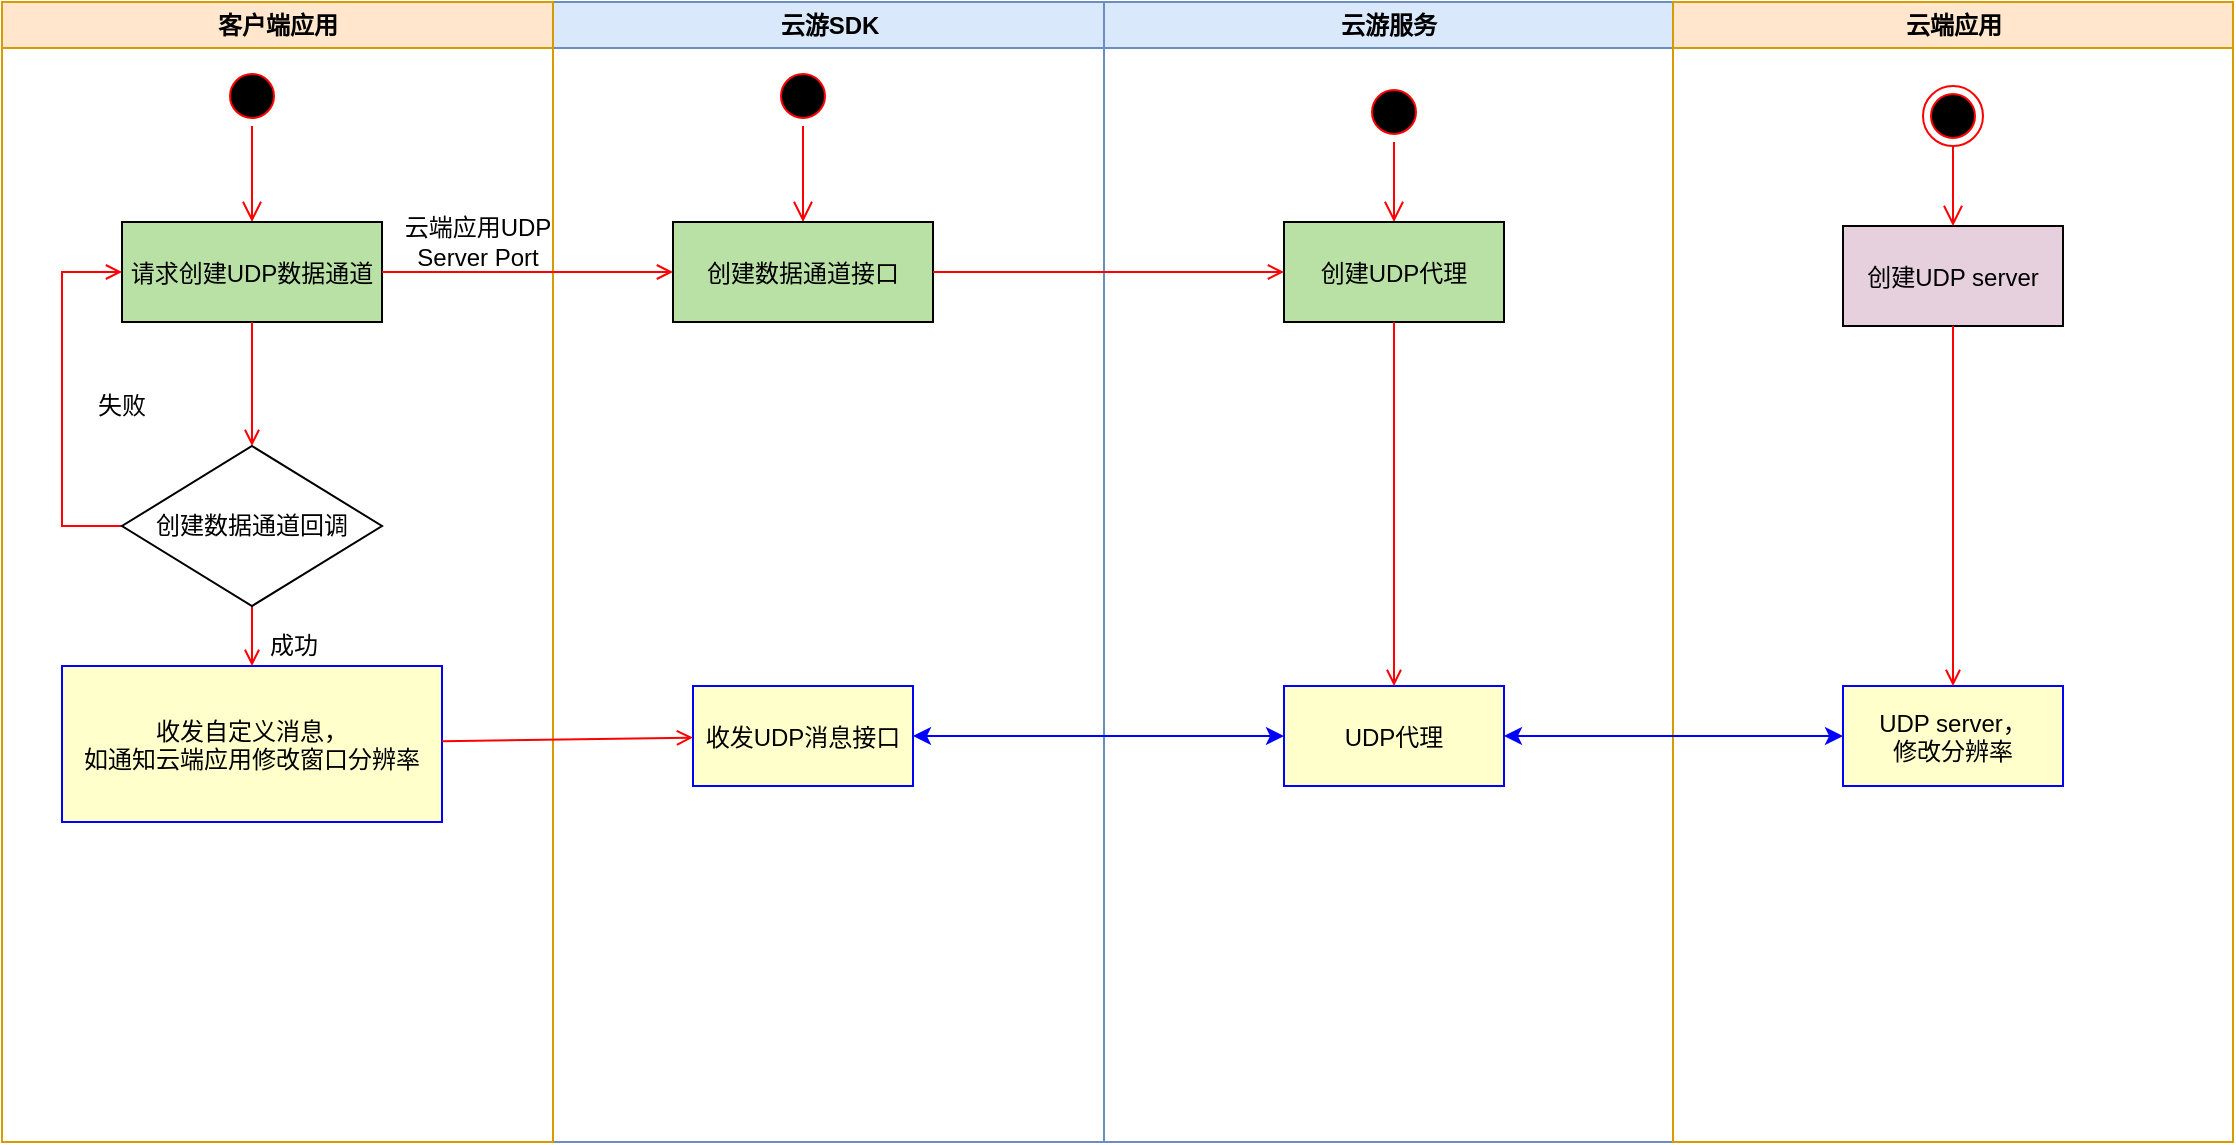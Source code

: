 <mxfile version="14.7.6" type="github">
  <diagram name="Page-1" id="e7e014a7-5840-1c2e-5031-d8a46d1fe8dd">
    <mxGraphModel dx="2591" dy="794" grid="1" gridSize="10" guides="1" tooltips="1" connect="1" arrows="1" fold="1" page="1" pageScale="1" pageWidth="1169" pageHeight="826" background="#ffffff" math="0" shadow="0">
      <root>
        <mxCell id="0" />
        <mxCell id="1" parent="0" />
        <mxCell id="2" value="云游SDK" style="swimlane;whiteSpace=wrap;fillColor=#dae8fc;strokeColor=#6c8ebf;" parent="1" vertex="1">
          <mxGeometry x="227.5" y="128" width="275.5" height="570" as="geometry" />
        </mxCell>
        <mxCell id="5" value="" style="ellipse;shape=startState;fillColor=#000000;strokeColor=#ff0000;" parent="2" vertex="1">
          <mxGeometry x="110" y="32" width="30" height="30" as="geometry" />
        </mxCell>
        <mxCell id="6" value="" style="edgeStyle=elbowEdgeStyle;elbow=horizontal;verticalAlign=bottom;endArrow=open;endSize=8;strokeColor=#FF0000;endFill=1;rounded=0" parent="2" source="5" target="7" edge="1">
          <mxGeometry x="100" y="40" as="geometry">
            <mxPoint x="115" y="110" as="targetPoint" />
          </mxGeometry>
        </mxCell>
        <mxCell id="7" value="创建数据通道接口" style="fillColor=#B9E0A5;" parent="2" vertex="1">
          <mxGeometry x="60" y="110" width="130" height="50" as="geometry" />
        </mxCell>
        <mxCell id="10" value="收发UDP消息接口" style="strokeColor=#0000FF;fillColor=#FFFFCC;" parent="2" vertex="1">
          <mxGeometry x="70" y="342" width="110" height="50" as="geometry" />
        </mxCell>
        <mxCell id="Rcg7ZFwTA16QknF7ljCe-57" value="云端应用UDP Server Port" style="text;html=1;strokeColor=none;fillColor=none;align=center;verticalAlign=middle;whiteSpace=wrap;rounded=0;" parent="2" vertex="1">
          <mxGeometry x="-87.5" y="110" width="99.5" height="20" as="geometry" />
        </mxCell>
        <mxCell id="3" value="云游服务" style="swimlane;whiteSpace=wrap;fillColor=#dae8fc;strokeColor=#6c8ebf;" parent="1" vertex="1">
          <mxGeometry x="503" y="128" width="284.5" height="570" as="geometry" />
        </mxCell>
        <mxCell id="13" value="" style="ellipse;shape=startState;fillColor=#000000;strokeColor=#ff0000;" parent="3" vertex="1">
          <mxGeometry x="130" y="40" width="30" height="30" as="geometry" />
        </mxCell>
        <mxCell id="14" value="" style="edgeStyle=elbowEdgeStyle;elbow=horizontal;verticalAlign=bottom;endArrow=open;endSize=8;strokeColor=#FF0000;endFill=1;rounded=0" parent="3" target="15" edge="1">
          <mxGeometry x="110" y="20" as="geometry">
            <mxPoint x="125" y="90" as="targetPoint" />
            <mxPoint x="145" y="70" as="sourcePoint" />
          </mxGeometry>
        </mxCell>
        <mxCell id="15" value="创建UDP代理" style="fillColor=#B9E0A5;" parent="3" vertex="1">
          <mxGeometry x="90" y="110" width="110" height="50" as="geometry" />
        </mxCell>
        <mxCell id="16" value="UDP代理" style="strokeColor=#0000FF;fillColor=#FFFFCC;" parent="3" vertex="1">
          <mxGeometry x="90" y="342" width="110" height="50" as="geometry" />
        </mxCell>
        <mxCell id="17" value="" style="endArrow=open;strokeColor=#FF0000;endFill=1;rounded=0" parent="3" source="15" target="16" edge="1">
          <mxGeometry relative="1" as="geometry" />
        </mxCell>
        <mxCell id="4" value="云端应用" style="swimlane;whiteSpace=wrap;fillColor=#ffe6cc;strokeColor=#d79b00;" parent="1" vertex="1">
          <mxGeometry x="787.5" y="128" width="280" height="570" as="geometry" />
        </mxCell>
        <mxCell id="33" value="UDP server，&#xa;修改分辨率" style="strokeColor=#0000FF;fillColor=#FFFFCC;" parent="4" vertex="1">
          <mxGeometry x="85" y="342" width="110" height="50" as="geometry" />
        </mxCell>
        <mxCell id="38" value="" style="ellipse;shape=endState;fillColor=#000000;strokeColor=#ff0000" parent="4" vertex="1">
          <mxGeometry x="125" y="42" width="30" height="30" as="geometry" />
        </mxCell>
        <mxCell id="Rcg7ZFwTA16QknF7ljCe-60" value="创建UDP server" style="fillColor=#E6D0DE;" parent="4" vertex="1">
          <mxGeometry x="85" y="112" width="110" height="50" as="geometry" />
        </mxCell>
        <mxCell id="Rcg7ZFwTA16QknF7ljCe-61" value="" style="edgeStyle=elbowEdgeStyle;elbow=horizontal;verticalAlign=bottom;endArrow=open;endSize=8;strokeColor=#FF0000;endFill=1;rounded=0;exitX=0.5;exitY=1;exitDx=0;exitDy=0;" parent="4" source="38" target="Rcg7ZFwTA16QknF7ljCe-60" edge="1">
          <mxGeometry x="-164.5" y="30" as="geometry">
            <mxPoint x="310.5" y="248" as="targetPoint" />
            <mxPoint x="310.5" y="208" as="sourcePoint" />
          </mxGeometry>
        </mxCell>
        <mxCell id="Rcg7ZFwTA16QknF7ljCe-63" value="" style="endArrow=open;strokeColor=#FF0000;endFill=1;rounded=0;exitX=0.5;exitY=1;exitDx=0;exitDy=0;" parent="4" source="Rcg7ZFwTA16QknF7ljCe-60" target="33" edge="1">
          <mxGeometry relative="1" as="geometry">
            <mxPoint x="310.5" y="298" as="sourcePoint" />
            <mxPoint x="310.5" y="480" as="targetPoint" />
          </mxGeometry>
        </mxCell>
        <mxCell id="Rcg7ZFwTA16QknF7ljCe-45" value="" style="endArrow=open;strokeColor=#FF0000;endFill=1;rounded=0;exitX=1;exitY=0.5;exitDx=0;exitDy=0;entryX=0;entryY=0.5;entryDx=0;entryDy=0;" parent="1" source="7" target="15" edge="1">
          <mxGeometry relative="1" as="geometry">
            <mxPoint x="417.5" y="500.935" as="sourcePoint" />
            <mxPoint x="537.5" y="492.065" as="targetPoint" />
          </mxGeometry>
        </mxCell>
        <mxCell id="Rcg7ZFwTA16QknF7ljCe-47" value="" style="endArrow=classic;startArrow=classic;html=1;entryX=0;entryY=0.5;entryDx=0;entryDy=0;exitX=1;exitY=0.5;exitDx=0;exitDy=0;fontColor=#0000FF;labelBackgroundColor=#0000FF;strokeColor=#0000FF;" parent="1" source="10" target="16" edge="1">
          <mxGeometry width="50" height="50" relative="1" as="geometry">
            <mxPoint x="413" y="520" as="sourcePoint" />
            <mxPoint x="463" y="470" as="targetPoint" />
          </mxGeometry>
        </mxCell>
        <mxCell id="Rcg7ZFwTA16QknF7ljCe-46" value="" style="endArrow=classic;startArrow=classic;html=1;entryX=0;entryY=0.5;entryDx=0;entryDy=0;exitX=1;exitY=0.5;exitDx=0;exitDy=0;strokeColor=#0000FF;" parent="1" source="16" target="33" edge="1">
          <mxGeometry width="50" height="50" relative="1" as="geometry">
            <mxPoint x="707.5" y="500" as="sourcePoint" />
            <mxPoint x="757.5" y="450" as="targetPoint" />
          </mxGeometry>
        </mxCell>
        <mxCell id="0ueoQAELuyo6qX47cfpI-38" value="客户端应用" style="swimlane;whiteSpace=wrap;fillColor=#ffe6cc;strokeColor=#d79b00;" vertex="1" parent="1">
          <mxGeometry x="-48" y="128" width="275.5" height="570" as="geometry" />
        </mxCell>
        <mxCell id="0ueoQAELuyo6qX47cfpI-39" value="" style="ellipse;shape=startState;fillColor=#000000;strokeColor=#ff0000;" vertex="1" parent="0ueoQAELuyo6qX47cfpI-38">
          <mxGeometry x="110" y="32" width="30" height="30" as="geometry" />
        </mxCell>
        <mxCell id="0ueoQAELuyo6qX47cfpI-40" value="" style="edgeStyle=elbowEdgeStyle;elbow=horizontal;verticalAlign=bottom;endArrow=open;endSize=8;strokeColor=#FF0000;endFill=1;rounded=0" edge="1" parent="0ueoQAELuyo6qX47cfpI-38" source="0ueoQAELuyo6qX47cfpI-39" target="0ueoQAELuyo6qX47cfpI-41">
          <mxGeometry x="100" y="40" as="geometry">
            <mxPoint x="115" y="110" as="targetPoint" />
          </mxGeometry>
        </mxCell>
        <mxCell id="0ueoQAELuyo6qX47cfpI-41" value="请求创建UDP数据通道" style="fillColor=#B9E0A5;" vertex="1" parent="0ueoQAELuyo6qX47cfpI-38">
          <mxGeometry x="60" y="110" width="130" height="50" as="geometry" />
        </mxCell>
        <mxCell id="0ueoQAELuyo6qX47cfpI-42" value="" style="endArrow=open;strokeColor=#FF0000;endFill=1;rounded=0;entryX=0.5;entryY=0;entryDx=0;entryDy=0;" edge="1" parent="0ueoQAELuyo6qX47cfpI-38" source="0ueoQAELuyo6qX47cfpI-41" target="0ueoQAELuyo6qX47cfpI-46">
          <mxGeometry relative="1" as="geometry">
            <mxPoint x="125" y="232" as="targetPoint" />
          </mxGeometry>
        </mxCell>
        <mxCell id="0ueoQAELuyo6qX47cfpI-43" value="收发自定义消息，&#xa;如通知云端应用修改窗口分辨率" style="strokeColor=#0000FF;fillColor=#FFFFCC;" vertex="1" parent="0ueoQAELuyo6qX47cfpI-38">
          <mxGeometry x="30" y="332" width="190" height="78" as="geometry" />
        </mxCell>
        <mxCell id="0ueoQAELuyo6qX47cfpI-44" value="" style="endArrow=open;strokeColor=#FF0000;endFill=1;rounded=0;exitX=0.5;exitY=1;exitDx=0;exitDy=0;" edge="1" parent="0ueoQAELuyo6qX47cfpI-38" source="0ueoQAELuyo6qX47cfpI-46" target="0ueoQAELuyo6qX47cfpI-43">
          <mxGeometry relative="1" as="geometry">
            <mxPoint x="125" y="282" as="sourcePoint" />
          </mxGeometry>
        </mxCell>
        <mxCell id="0ueoQAELuyo6qX47cfpI-45" value="" style="edgeStyle=elbowEdgeStyle;elbow=horizontal;strokeColor=#FF0000;endArrow=open;endFill=1;rounded=0;exitX=0;exitY=0.5;exitDx=0;exitDy=0;" edge="1" parent="0ueoQAELuyo6qX47cfpI-38" source="0ueoQAELuyo6qX47cfpI-46" target="0ueoQAELuyo6qX47cfpI-41">
          <mxGeometry width="100" height="100" relative="1" as="geometry">
            <mxPoint x="55.5" y="262" as="sourcePoint" />
            <mxPoint x="260" y="190" as="targetPoint" />
            <Array as="points">
              <mxPoint x="30" y="250" />
            </Array>
          </mxGeometry>
        </mxCell>
        <mxCell id="0ueoQAELuyo6qX47cfpI-46" value="创建数据通道回调" style="rhombus;whiteSpace=wrap;html=1;" vertex="1" parent="0ueoQAELuyo6qX47cfpI-38">
          <mxGeometry x="60" y="222" width="130" height="80" as="geometry" />
        </mxCell>
        <mxCell id="0ueoQAELuyo6qX47cfpI-47" value="成功" style="text;html=1;strokeColor=none;fillColor=none;align=center;verticalAlign=middle;whiteSpace=wrap;rounded=0;" vertex="1" parent="0ueoQAELuyo6qX47cfpI-38">
          <mxGeometry x="125.5" y="312" width="40" height="20" as="geometry" />
        </mxCell>
        <mxCell id="0ueoQAELuyo6qX47cfpI-48" value="失败" style="text;html=1;strokeColor=none;fillColor=none;align=center;verticalAlign=middle;whiteSpace=wrap;rounded=0;" vertex="1" parent="0ueoQAELuyo6qX47cfpI-38">
          <mxGeometry x="30" y="192" width="60" height="20" as="geometry" />
        </mxCell>
        <mxCell id="0ueoQAELuyo6qX47cfpI-50" value="" style="endArrow=open;strokeColor=#FF0000;endFill=1;rounded=0;" edge="1" parent="1" source="0ueoQAELuyo6qX47cfpI-43" target="10">
          <mxGeometry relative="1" as="geometry">
            <mxPoint x="130" y="500" as="sourcePoint" />
            <mxPoint x="277.5" y="500.5" as="targetPoint" />
          </mxGeometry>
        </mxCell>
        <mxCell id="0ueoQAELuyo6qX47cfpI-49" value="" style="endArrow=open;strokeColor=#FF0000;endFill=1;rounded=0;entryX=0;entryY=0.5;entryDx=0;entryDy=0;" edge="1" parent="1" source="0ueoQAELuyo6qX47cfpI-41" target="7">
          <mxGeometry relative="1" as="geometry">
            <mxPoint x="140" y="262.5" as="sourcePoint" />
            <mxPoint x="280" y="263" as="targetPoint" />
          </mxGeometry>
        </mxCell>
      </root>
    </mxGraphModel>
  </diagram>
</mxfile>
